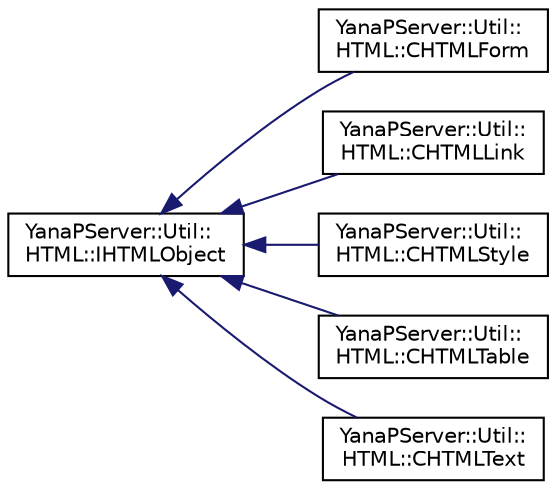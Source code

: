 digraph "クラス階層図"
{
  edge [fontname="Helvetica",fontsize="10",labelfontname="Helvetica",labelfontsize="10"];
  node [fontname="Helvetica",fontsize="10",shape=record];
  rankdir="LR";
  Node0 [label="YanaPServer::Util::\lHTML::IHTMLObject",height=0.2,width=0.4,color="black", fillcolor="white", style="filled",URL="$class_yana_p_server_1_1_util_1_1_h_t_m_l_1_1_i_h_t_m_l_object.html",tooltip="HTMLの要素インタフェース "];
  Node0 -> Node1 [dir="back",color="midnightblue",fontsize="10",style="solid",fontname="Helvetica"];
  Node1 [label="YanaPServer::Util::\lHTML::CHTMLForm",height=0.2,width=0.4,color="black", fillcolor="white", style="filled",URL="$class_yana_p_server_1_1_util_1_1_h_t_m_l_1_1_c_h_t_m_l_form.html",tooltip="HTMLフォーム "];
  Node0 -> Node2 [dir="back",color="midnightblue",fontsize="10",style="solid",fontname="Helvetica"];
  Node2 [label="YanaPServer::Util::\lHTML::CHTMLLink",height=0.2,width=0.4,color="black", fillcolor="white", style="filled",URL="$class_yana_p_server_1_1_util_1_1_h_t_m_l_1_1_c_h_t_m_l_link.html",tooltip="他ページへのリンク "];
  Node0 -> Node3 [dir="back",color="midnightblue",fontsize="10",style="solid",fontname="Helvetica"];
  Node3 [label="YanaPServer::Util::\lHTML::CHTMLStyle",height=0.2,width=0.4,color="black", fillcolor="white", style="filled",URL="$class_yana_p_server_1_1_util_1_1_h_t_m_l_1_1_c_h_t_m_l_style.html",tooltip="スタイルシート "];
  Node0 -> Node4 [dir="back",color="midnightblue",fontsize="10",style="solid",fontname="Helvetica"];
  Node4 [label="YanaPServer::Util::\lHTML::CHTMLTable",height=0.2,width=0.4,color="black", fillcolor="white", style="filled",URL="$class_yana_p_server_1_1_util_1_1_h_t_m_l_1_1_c_h_t_m_l_table.html",tooltip="HTMLテーブル "];
  Node0 -> Node5 [dir="back",color="midnightblue",fontsize="10",style="solid",fontname="Helvetica"];
  Node5 [label="YanaPServer::Util::\lHTML::CHTMLText",height=0.2,width=0.4,color="black", fillcolor="white", style="filled",URL="$class_yana_p_server_1_1_util_1_1_h_t_m_l_1_1_c_h_t_m_l_text.html",tooltip="単純なHTMLテキスト "];
}
